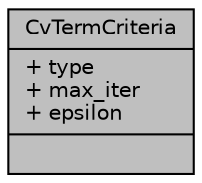digraph "CvTermCriteria"
{
 // LATEX_PDF_SIZE
  edge [fontname="Helvetica",fontsize="10",labelfontname="Helvetica",labelfontsize="10"];
  node [fontname="Helvetica",fontsize="10",shape=record];
  Node1 [label="{CvTermCriteria\n|+ type\l+ max_iter\l+ epsilon\l|}",height=0.2,width=0.4,color="black", fillcolor="grey75", style="filled", fontcolor="black",tooltip=" "];
}
